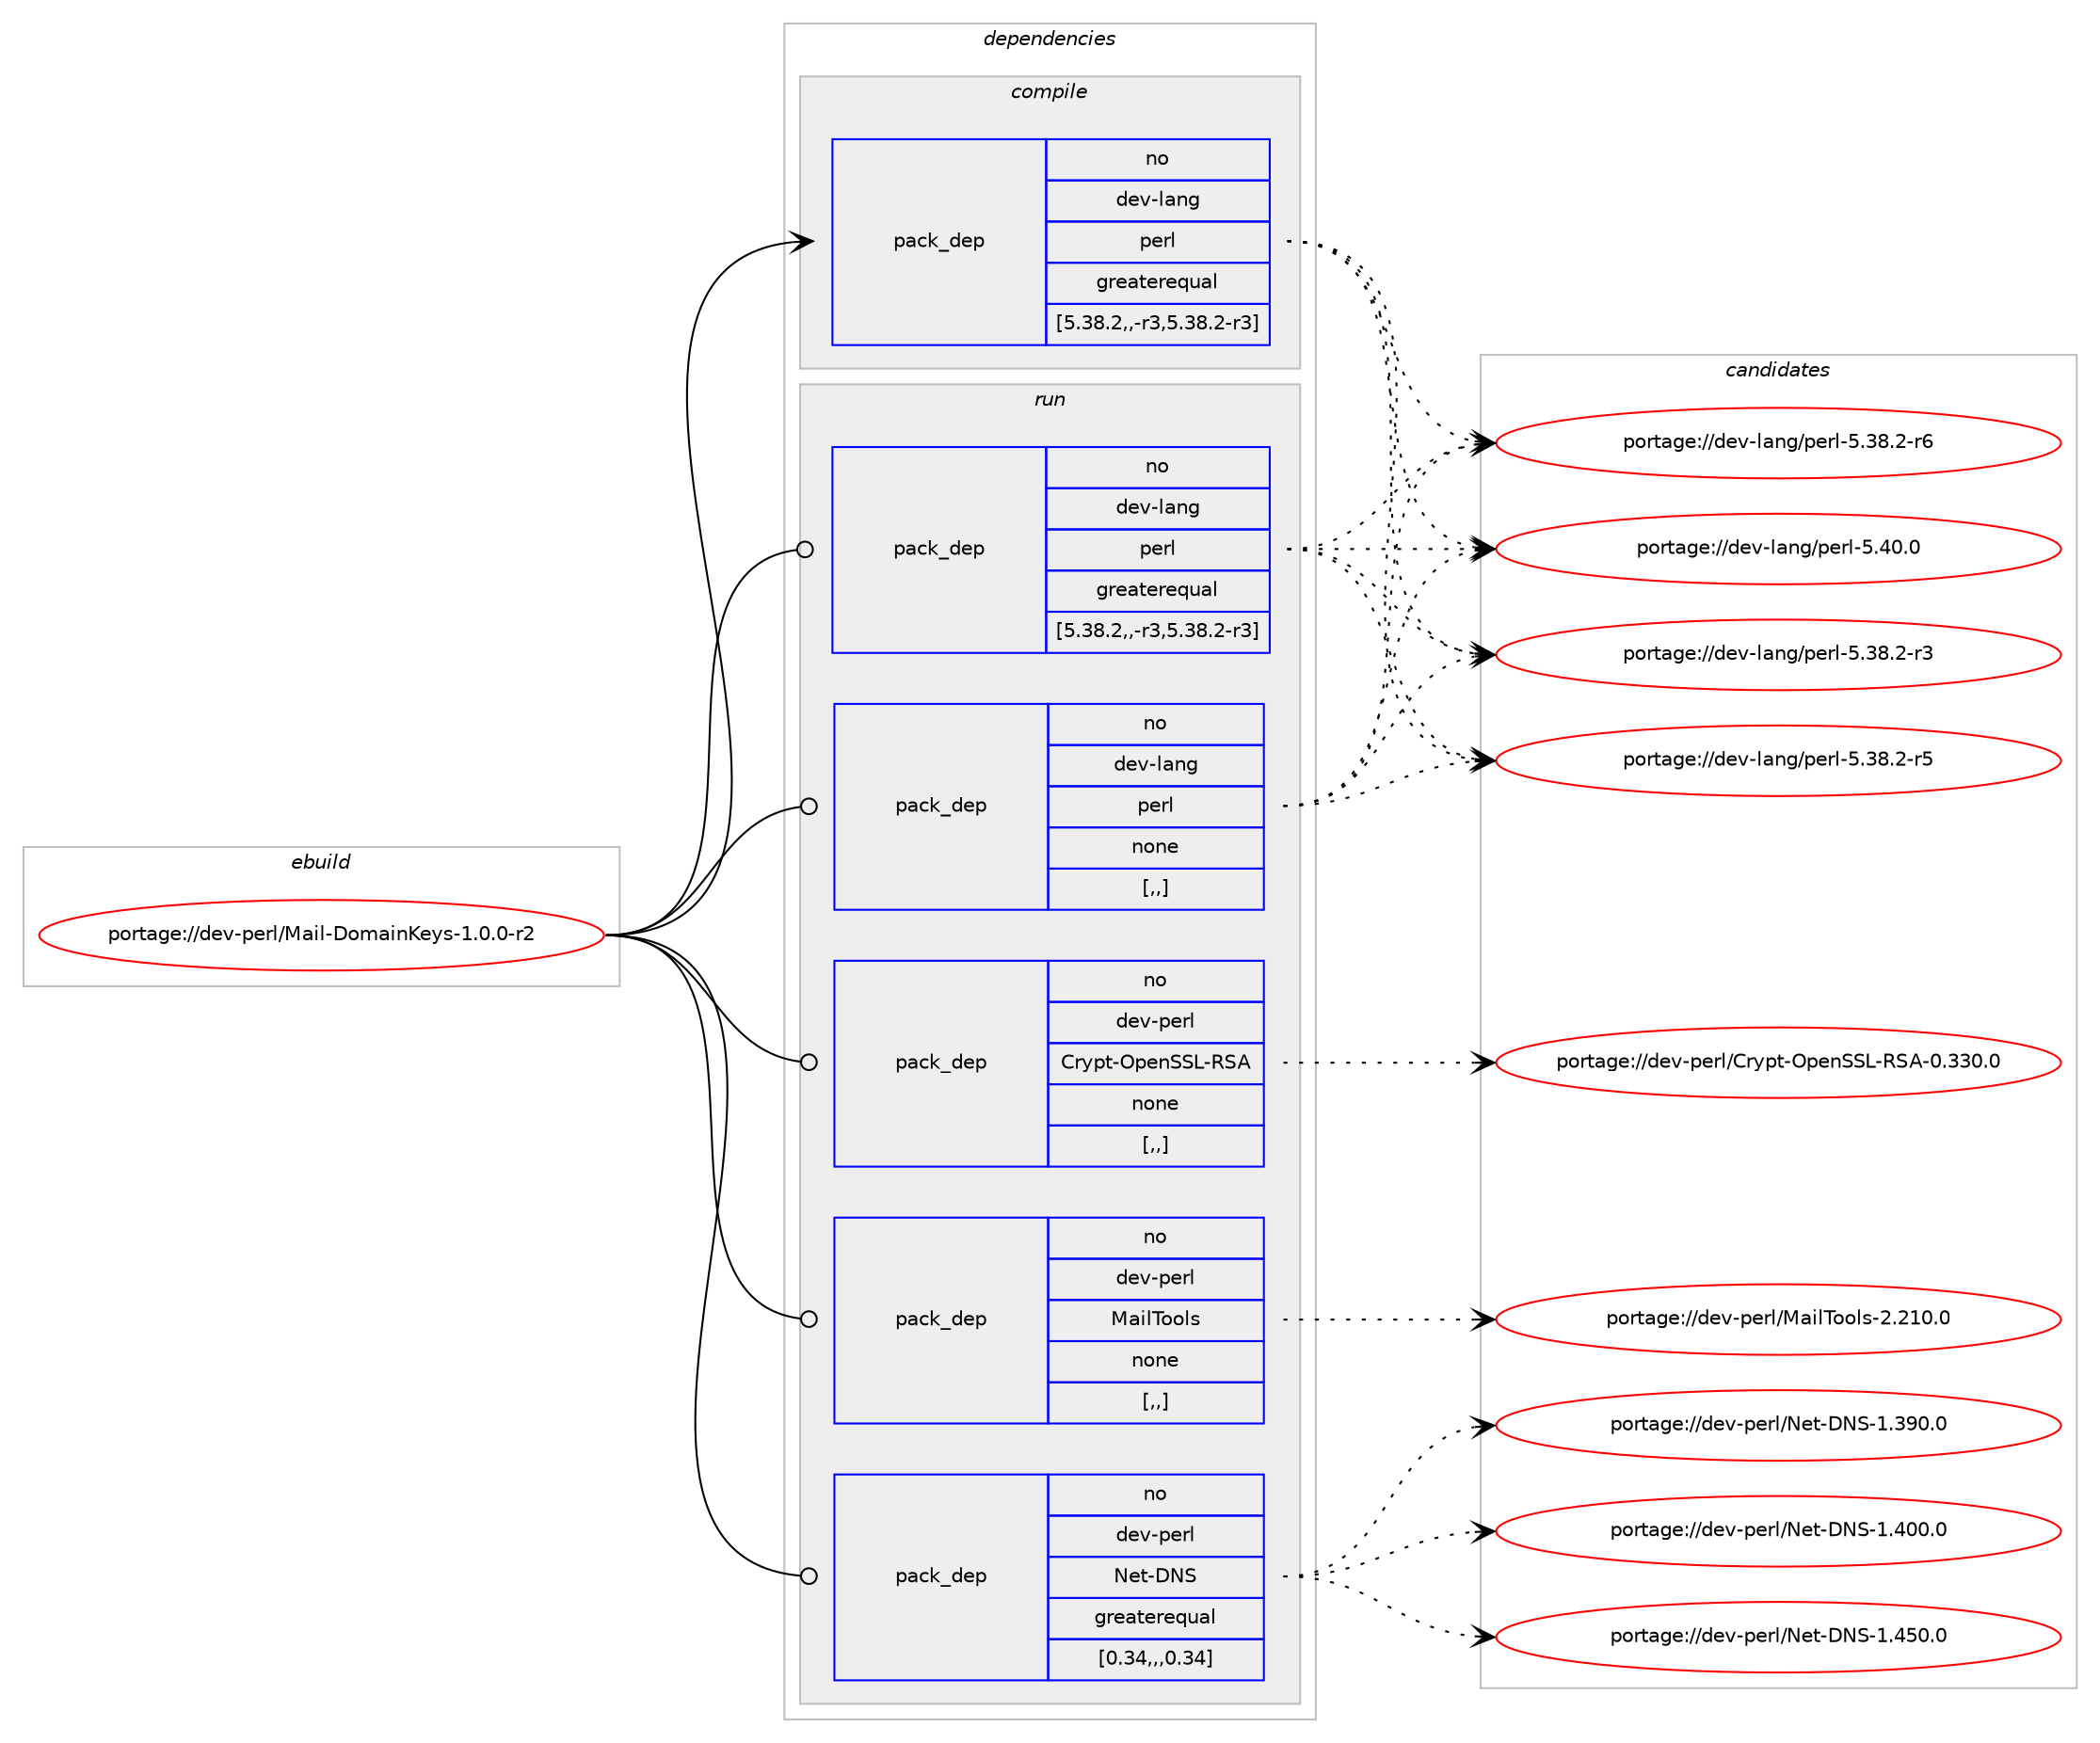 digraph prolog {

# *************
# Graph options
# *************

newrank=true;
concentrate=true;
compound=true;
graph [rankdir=LR,fontname=Helvetica,fontsize=10,ranksep=1.5];#, ranksep=2.5, nodesep=0.2];
edge  [arrowhead=vee];
node  [fontname=Helvetica,fontsize=10];

# **********
# The ebuild
# **********

subgraph cluster_leftcol {
color=gray;
rank=same;
label=<<i>ebuild</i>>;
id [label="portage://dev-perl/Mail-DomainKeys-1.0.0-r2", color=red, width=4, href="../dev-perl/Mail-DomainKeys-1.0.0-r2.svg"];
}

# ****************
# The dependencies
# ****************

subgraph cluster_midcol {
color=gray;
label=<<i>dependencies</i>>;
subgraph cluster_compile {
fillcolor="#eeeeee";
style=filled;
label=<<i>compile</i>>;
subgraph pack99263 {
dependency129476 [label=<<TABLE BORDER="0" CELLBORDER="1" CELLSPACING="0" CELLPADDING="4" WIDTH="220"><TR><TD ROWSPAN="6" CELLPADDING="30">pack_dep</TD></TR><TR><TD WIDTH="110">no</TD></TR><TR><TD>dev-lang</TD></TR><TR><TD>perl</TD></TR><TR><TD>greaterequal</TD></TR><TR><TD>[5.38.2,,-r3,5.38.2-r3]</TD></TR></TABLE>>, shape=none, color=blue];
}
id:e -> dependency129476:w [weight=20,style="solid",arrowhead="vee"];
}
subgraph cluster_compileandrun {
fillcolor="#eeeeee";
style=filled;
label=<<i>compile and run</i>>;
}
subgraph cluster_run {
fillcolor="#eeeeee";
style=filled;
label=<<i>run</i>>;
subgraph pack99264 {
dependency129477 [label=<<TABLE BORDER="0" CELLBORDER="1" CELLSPACING="0" CELLPADDING="4" WIDTH="220"><TR><TD ROWSPAN="6" CELLPADDING="30">pack_dep</TD></TR><TR><TD WIDTH="110">no</TD></TR><TR><TD>dev-lang</TD></TR><TR><TD>perl</TD></TR><TR><TD>greaterequal</TD></TR><TR><TD>[5.38.2,,-r3,5.38.2-r3]</TD></TR></TABLE>>, shape=none, color=blue];
}
id:e -> dependency129477:w [weight=20,style="solid",arrowhead="odot"];
subgraph pack99265 {
dependency129478 [label=<<TABLE BORDER="0" CELLBORDER="1" CELLSPACING="0" CELLPADDING="4" WIDTH="220"><TR><TD ROWSPAN="6" CELLPADDING="30">pack_dep</TD></TR><TR><TD WIDTH="110">no</TD></TR><TR><TD>dev-lang</TD></TR><TR><TD>perl</TD></TR><TR><TD>none</TD></TR><TR><TD>[,,]</TD></TR></TABLE>>, shape=none, color=blue];
}
id:e -> dependency129478:w [weight=20,style="solid",arrowhead="odot"];
subgraph pack99266 {
dependency129479 [label=<<TABLE BORDER="0" CELLBORDER="1" CELLSPACING="0" CELLPADDING="4" WIDTH="220"><TR><TD ROWSPAN="6" CELLPADDING="30">pack_dep</TD></TR><TR><TD WIDTH="110">no</TD></TR><TR><TD>dev-perl</TD></TR><TR><TD>Crypt-OpenSSL-RSA</TD></TR><TR><TD>none</TD></TR><TR><TD>[,,]</TD></TR></TABLE>>, shape=none, color=blue];
}
id:e -> dependency129479:w [weight=20,style="solid",arrowhead="odot"];
subgraph pack99267 {
dependency129480 [label=<<TABLE BORDER="0" CELLBORDER="1" CELLSPACING="0" CELLPADDING="4" WIDTH="220"><TR><TD ROWSPAN="6" CELLPADDING="30">pack_dep</TD></TR><TR><TD WIDTH="110">no</TD></TR><TR><TD>dev-perl</TD></TR><TR><TD>MailTools</TD></TR><TR><TD>none</TD></TR><TR><TD>[,,]</TD></TR></TABLE>>, shape=none, color=blue];
}
id:e -> dependency129480:w [weight=20,style="solid",arrowhead="odot"];
subgraph pack99268 {
dependency129481 [label=<<TABLE BORDER="0" CELLBORDER="1" CELLSPACING="0" CELLPADDING="4" WIDTH="220"><TR><TD ROWSPAN="6" CELLPADDING="30">pack_dep</TD></TR><TR><TD WIDTH="110">no</TD></TR><TR><TD>dev-perl</TD></TR><TR><TD>Net-DNS</TD></TR><TR><TD>greaterequal</TD></TR><TR><TD>[0.34,,,0.34]</TD></TR></TABLE>>, shape=none, color=blue];
}
id:e -> dependency129481:w [weight=20,style="solid",arrowhead="odot"];
}
}

# **************
# The candidates
# **************

subgraph cluster_choices {
rank=same;
color=gray;
label=<<i>candidates</i>>;

subgraph choice99263 {
color=black;
nodesep=1;
choice100101118451089711010347112101114108455346515646504511451 [label="portage://dev-lang/perl-5.38.2-r3", color=red, width=4,href="../dev-lang/perl-5.38.2-r3.svg"];
choice100101118451089711010347112101114108455346515646504511453 [label="portage://dev-lang/perl-5.38.2-r5", color=red, width=4,href="../dev-lang/perl-5.38.2-r5.svg"];
choice100101118451089711010347112101114108455346515646504511454 [label="portage://dev-lang/perl-5.38.2-r6", color=red, width=4,href="../dev-lang/perl-5.38.2-r6.svg"];
choice10010111845108971101034711210111410845534652484648 [label="portage://dev-lang/perl-5.40.0", color=red, width=4,href="../dev-lang/perl-5.40.0.svg"];
dependency129476:e -> choice100101118451089711010347112101114108455346515646504511451:w [style=dotted,weight="100"];
dependency129476:e -> choice100101118451089711010347112101114108455346515646504511453:w [style=dotted,weight="100"];
dependency129476:e -> choice100101118451089711010347112101114108455346515646504511454:w [style=dotted,weight="100"];
dependency129476:e -> choice10010111845108971101034711210111410845534652484648:w [style=dotted,weight="100"];
}
subgraph choice99264 {
color=black;
nodesep=1;
choice100101118451089711010347112101114108455346515646504511451 [label="portage://dev-lang/perl-5.38.2-r3", color=red, width=4,href="../dev-lang/perl-5.38.2-r3.svg"];
choice100101118451089711010347112101114108455346515646504511453 [label="portage://dev-lang/perl-5.38.2-r5", color=red, width=4,href="../dev-lang/perl-5.38.2-r5.svg"];
choice100101118451089711010347112101114108455346515646504511454 [label="portage://dev-lang/perl-5.38.2-r6", color=red, width=4,href="../dev-lang/perl-5.38.2-r6.svg"];
choice10010111845108971101034711210111410845534652484648 [label="portage://dev-lang/perl-5.40.0", color=red, width=4,href="../dev-lang/perl-5.40.0.svg"];
dependency129477:e -> choice100101118451089711010347112101114108455346515646504511451:w [style=dotted,weight="100"];
dependency129477:e -> choice100101118451089711010347112101114108455346515646504511453:w [style=dotted,weight="100"];
dependency129477:e -> choice100101118451089711010347112101114108455346515646504511454:w [style=dotted,weight="100"];
dependency129477:e -> choice10010111845108971101034711210111410845534652484648:w [style=dotted,weight="100"];
}
subgraph choice99265 {
color=black;
nodesep=1;
choice100101118451089711010347112101114108455346515646504511451 [label="portage://dev-lang/perl-5.38.2-r3", color=red, width=4,href="../dev-lang/perl-5.38.2-r3.svg"];
choice100101118451089711010347112101114108455346515646504511453 [label="portage://dev-lang/perl-5.38.2-r5", color=red, width=4,href="../dev-lang/perl-5.38.2-r5.svg"];
choice100101118451089711010347112101114108455346515646504511454 [label="portage://dev-lang/perl-5.38.2-r6", color=red, width=4,href="../dev-lang/perl-5.38.2-r6.svg"];
choice10010111845108971101034711210111410845534652484648 [label="portage://dev-lang/perl-5.40.0", color=red, width=4,href="../dev-lang/perl-5.40.0.svg"];
dependency129478:e -> choice100101118451089711010347112101114108455346515646504511451:w [style=dotted,weight="100"];
dependency129478:e -> choice100101118451089711010347112101114108455346515646504511453:w [style=dotted,weight="100"];
dependency129478:e -> choice100101118451089711010347112101114108455346515646504511454:w [style=dotted,weight="100"];
dependency129478:e -> choice10010111845108971101034711210111410845534652484648:w [style=dotted,weight="100"];
}
subgraph choice99266 {
color=black;
nodesep=1;
choice1001011184511210111410847671141211121164579112101110838376458283654548465151484648 [label="portage://dev-perl/Crypt-OpenSSL-RSA-0.330.0", color=red, width=4,href="../dev-perl/Crypt-OpenSSL-RSA-0.330.0.svg"];
dependency129479:e -> choice1001011184511210111410847671141211121164579112101110838376458283654548465151484648:w [style=dotted,weight="100"];
}
subgraph choice99267 {
color=black;
nodesep=1;
choice10010111845112101114108477797105108841111111081154550465049484648 [label="portage://dev-perl/MailTools-2.210.0", color=red, width=4,href="../dev-perl/MailTools-2.210.0.svg"];
dependency129480:e -> choice10010111845112101114108477797105108841111111081154550465049484648:w [style=dotted,weight="100"];
}
subgraph choice99268 {
color=black;
nodesep=1;
choice100101118451121011141084778101116456878834549465157484648 [label="portage://dev-perl/Net-DNS-1.390.0", color=red, width=4,href="../dev-perl/Net-DNS-1.390.0.svg"];
choice100101118451121011141084778101116456878834549465248484648 [label="portage://dev-perl/Net-DNS-1.400.0", color=red, width=4,href="../dev-perl/Net-DNS-1.400.0.svg"];
choice100101118451121011141084778101116456878834549465253484648 [label="portage://dev-perl/Net-DNS-1.450.0", color=red, width=4,href="../dev-perl/Net-DNS-1.450.0.svg"];
dependency129481:e -> choice100101118451121011141084778101116456878834549465157484648:w [style=dotted,weight="100"];
dependency129481:e -> choice100101118451121011141084778101116456878834549465248484648:w [style=dotted,weight="100"];
dependency129481:e -> choice100101118451121011141084778101116456878834549465253484648:w [style=dotted,weight="100"];
}
}

}
